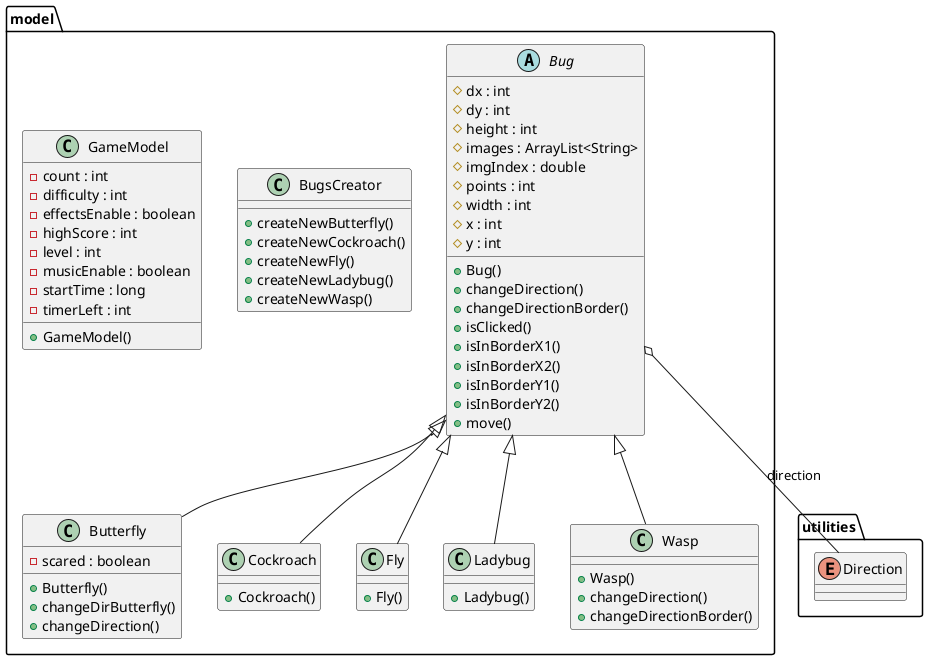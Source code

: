 @startuml


 namespace model {
      abstract class model.Bug {
          # dx : int
          # dy : int
          # height : int
          # images : ArrayList<String>
          # imgIndex : double
          # points : int
          # width : int
          # x : int
          # y : int
          + Bug()
          + changeDirection()
          + changeDirectionBorder()
          + isClicked()
          + isInBorderX1()
          + isInBorderX2()
          + isInBorderY1()
          + isInBorderY2()
          + move()
      }
    }
  

  namespace model {
      class model.BugsCreator {
          + createNewButterfly()
          + createNewCockroach()
          + createNewFly()
          + createNewLadybug()
          + createNewWasp()
      }
    }
  

  namespace model {
      class model.Butterfly {
          - scared : boolean
          + Butterfly()
          + changeDirButterfly()
          + changeDirection()
      }
    }
  

  namespace model {
      class model.Cockroach {
          + Cockroach()
      }
    }
  

 namespace model {
      class model.Fly {
          + Fly()
      }
    }
  

  namespace model {
      class model.GameModel {
          - count : int
          - difficulty : int
          - effectsEnable : boolean
          - highScore : int
          - level : int
          - musicEnable : boolean
          - startTime : long
          - timerLeft : int
          + GameModel()
      }
    }
  

  namespace model {
      class model.Ladybug {
          + Ladybug()
      }
    }
  

  namespace model {
      class model.Wasp {
          + Wasp()
          + changeDirection()
          + changeDirectionBorder()
      }
    }

    namespace utilities {
        enum Direction
    }
  

  model.Bug o-- utilities.Direction : direction
  model.Butterfly -up-|> model.Bug
  model.Cockroach -up-|> model.Bug
  model.Fly -up-|> model.Bug
  model.Ladybug -up-|> model.Bug
  model.Wasp -up-|> model.Bug



@enduml
